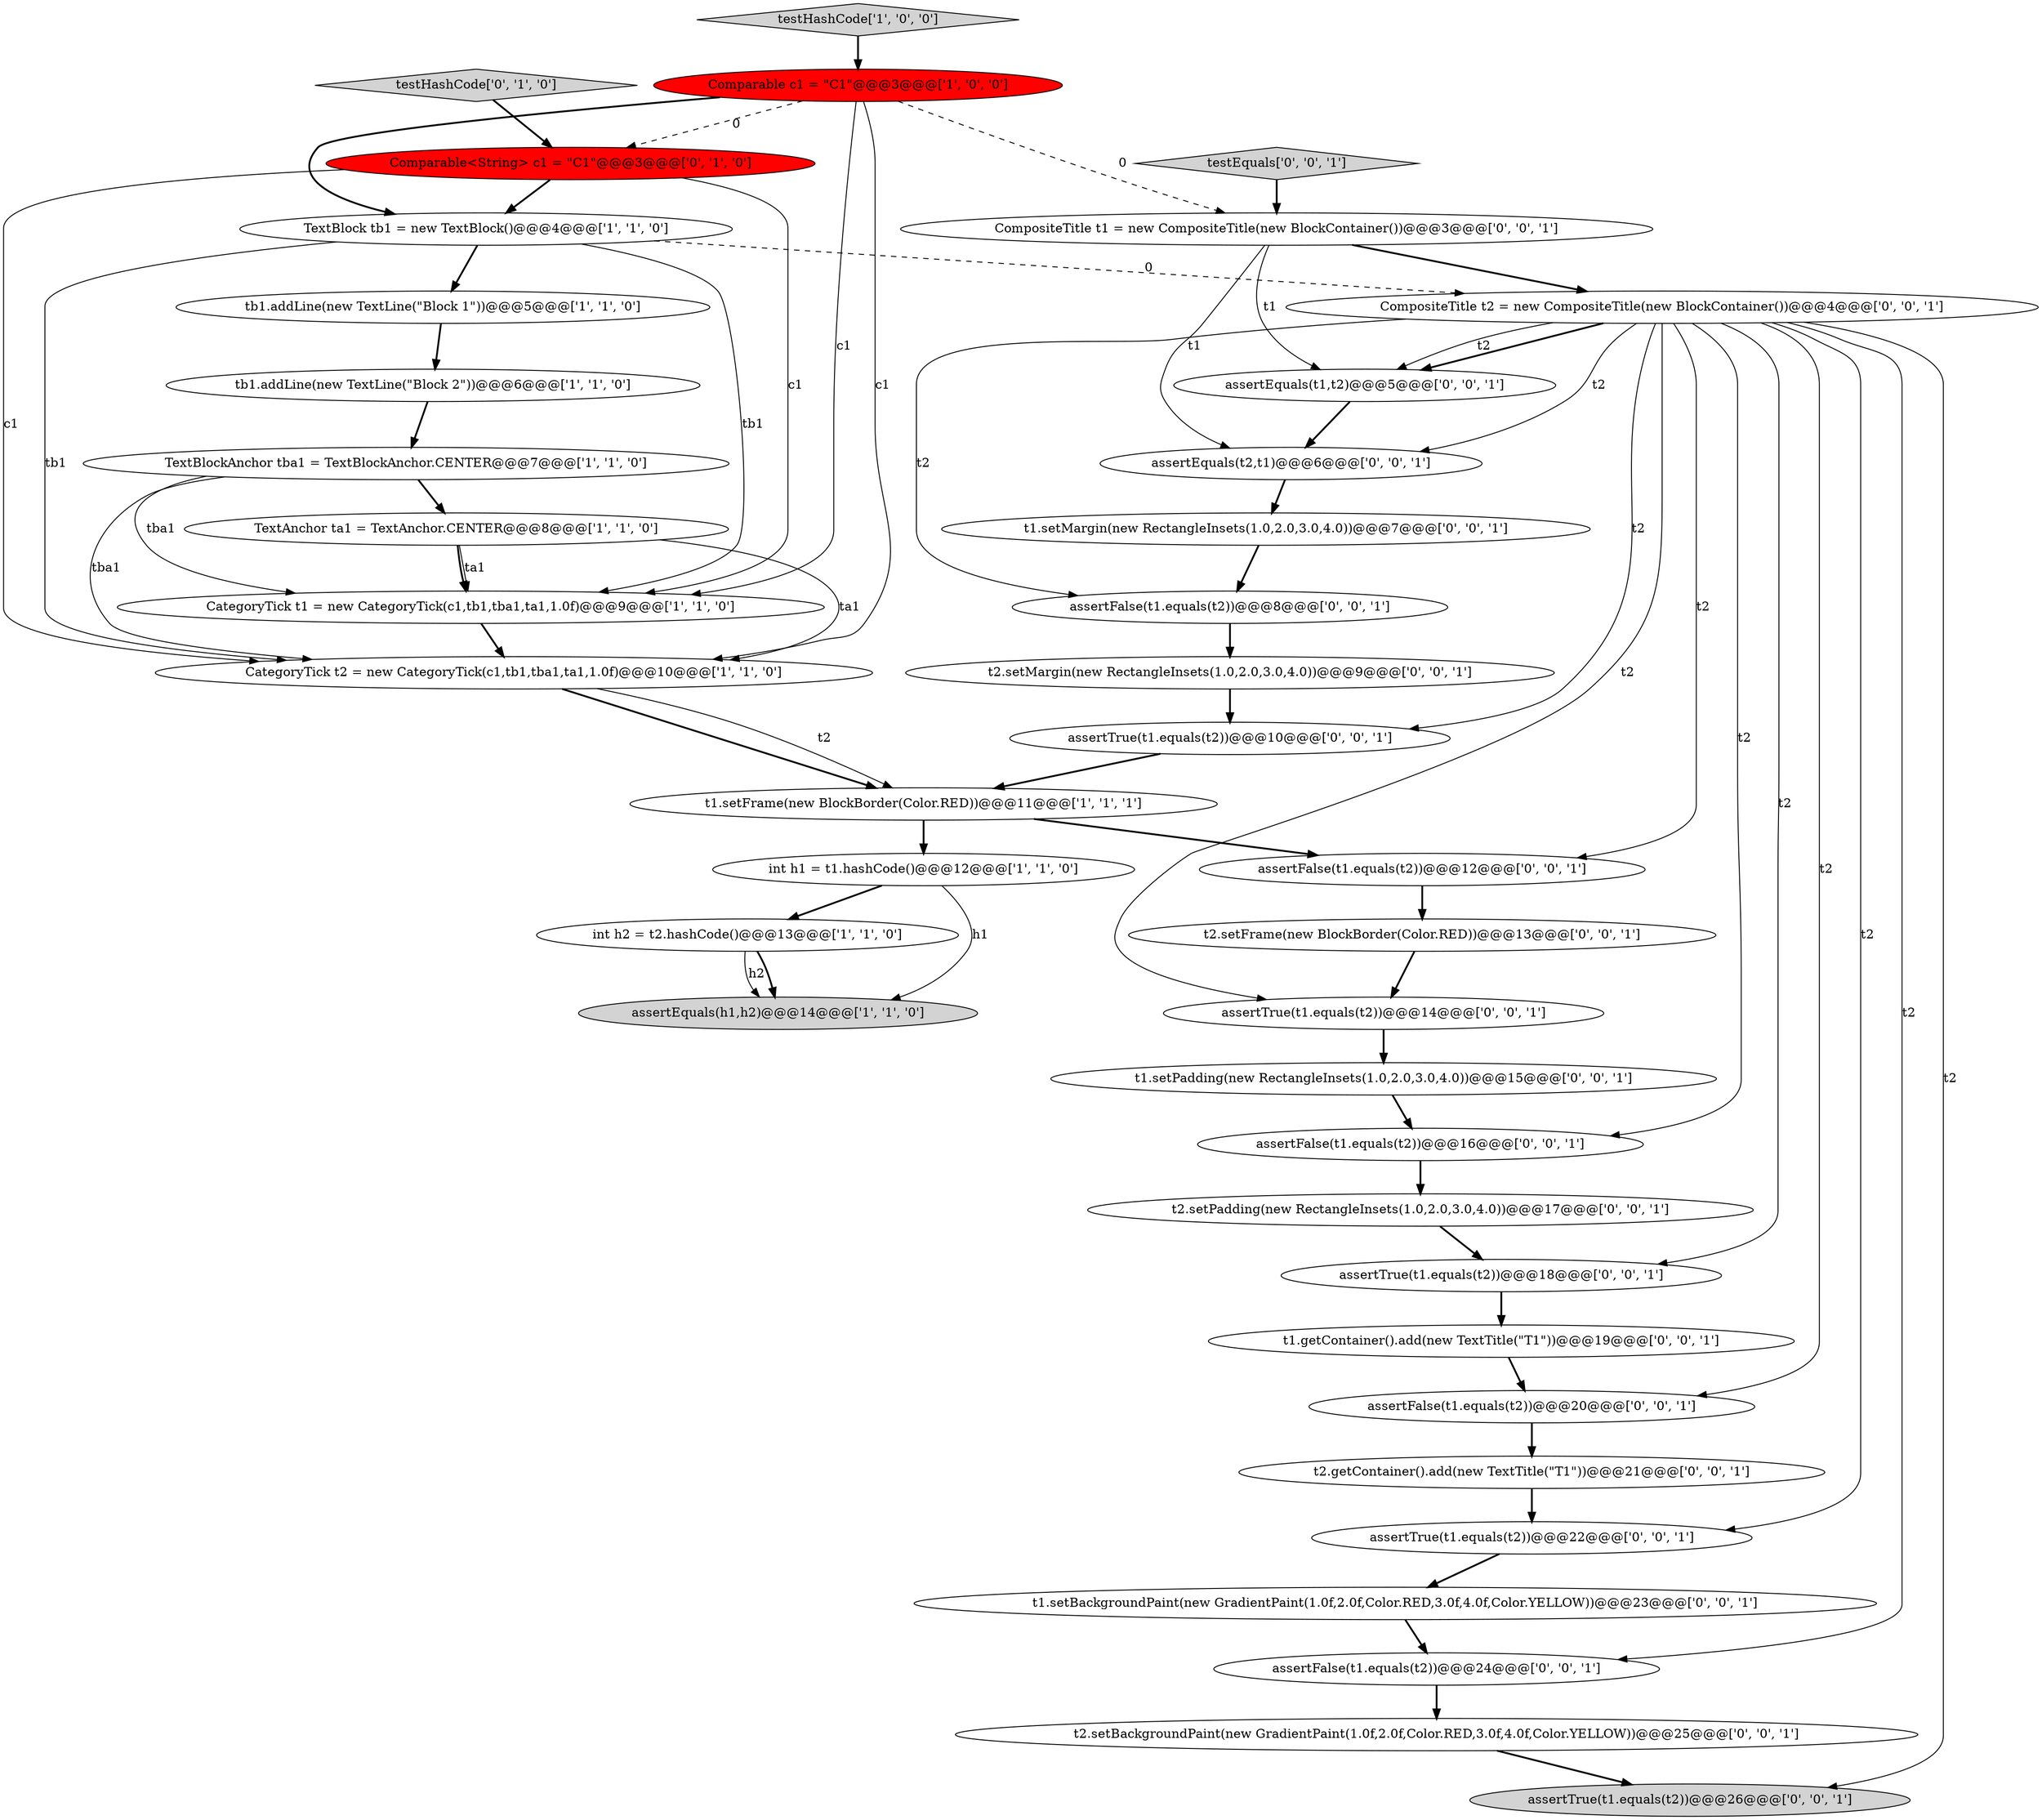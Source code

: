 digraph {
31 [style = filled, label = "t1.setBackgroundPaint(new GradientPaint(1.0f,2.0f,Color.RED,3.0f,4.0f,Color.YELLOW))@@@23@@@['0', '0', '1']", fillcolor = white, shape = ellipse image = "AAA0AAABBB3BBB"];
38 [style = filled, label = "assertTrue(t1.equals(t2))@@@26@@@['0', '0', '1']", fillcolor = lightgray, shape = ellipse image = "AAA0AAABBB3BBB"];
1 [style = filled, label = "int h2 = t2.hashCode()@@@13@@@['1', '1', '0']", fillcolor = white, shape = ellipse image = "AAA0AAABBB1BBB"];
15 [style = filled, label = "t2.setMargin(new RectangleInsets(1.0,2.0,3.0,4.0))@@@9@@@['0', '0', '1']", fillcolor = white, shape = ellipse image = "AAA0AAABBB3BBB"];
20 [style = filled, label = "assertEquals(t2,t1)@@@6@@@['0', '0', '1']", fillcolor = white, shape = ellipse image = "AAA0AAABBB3BBB"];
35 [style = filled, label = "assertFalse(t1.equals(t2))@@@16@@@['0', '0', '1']", fillcolor = white, shape = ellipse image = "AAA0AAABBB3BBB"];
11 [style = filled, label = "Comparable c1 = \"C1\"@@@3@@@['1', '0', '0']", fillcolor = red, shape = ellipse image = "AAA1AAABBB1BBB"];
12 [style = filled, label = "TextBlock tb1 = new TextBlock()@@@4@@@['1', '1', '0']", fillcolor = white, shape = ellipse image = "AAA0AAABBB1BBB"];
13 [style = filled, label = "Comparable<String> c1 = \"C1\"@@@3@@@['0', '1', '0']", fillcolor = red, shape = ellipse image = "AAA1AAABBB2BBB"];
3 [style = filled, label = "tb1.addLine(new TextLine(\"Block 2\"))@@@6@@@['1', '1', '0']", fillcolor = white, shape = ellipse image = "AAA0AAABBB1BBB"];
18 [style = filled, label = "assertEquals(t1,t2)@@@5@@@['0', '0', '1']", fillcolor = white, shape = ellipse image = "AAA0AAABBB3BBB"];
36 [style = filled, label = "assertFalse(t1.equals(t2))@@@12@@@['0', '0', '1']", fillcolor = white, shape = ellipse image = "AAA0AAABBB3BBB"];
17 [style = filled, label = "t2.setBackgroundPaint(new GradientPaint(1.0f,2.0f,Color.RED,3.0f,4.0f,Color.YELLOW))@@@25@@@['0', '0', '1']", fillcolor = white, shape = ellipse image = "AAA0AAABBB3BBB"];
37 [style = filled, label = "t2.getContainer().add(new TextTitle(\"T1\"))@@@21@@@['0', '0', '1']", fillcolor = white, shape = ellipse image = "AAA0AAABBB3BBB"];
10 [style = filled, label = "tb1.addLine(new TextLine(\"Block 1\"))@@@5@@@['1', '1', '0']", fillcolor = white, shape = ellipse image = "AAA0AAABBB1BBB"];
2 [style = filled, label = "TextAnchor ta1 = TextAnchor.CENTER@@@8@@@['1', '1', '0']", fillcolor = white, shape = ellipse image = "AAA0AAABBB1BBB"];
19 [style = filled, label = "t1.setMargin(new RectangleInsets(1.0,2.0,3.0,4.0))@@@7@@@['0', '0', '1']", fillcolor = white, shape = ellipse image = "AAA0AAABBB3BBB"];
30 [style = filled, label = "t1.setPadding(new RectangleInsets(1.0,2.0,3.0,4.0))@@@15@@@['0', '0', '1']", fillcolor = white, shape = ellipse image = "AAA0AAABBB3BBB"];
21 [style = filled, label = "CompositeTitle t2 = new CompositeTitle(new BlockContainer())@@@4@@@['0', '0', '1']", fillcolor = white, shape = ellipse image = "AAA0AAABBB3BBB"];
29 [style = filled, label = "assertTrue(t1.equals(t2))@@@22@@@['0', '0', '1']", fillcolor = white, shape = ellipse image = "AAA0AAABBB3BBB"];
8 [style = filled, label = "assertEquals(h1,h2)@@@14@@@['1', '1', '0']", fillcolor = lightgray, shape = ellipse image = "AAA0AAABBB1BBB"];
4 [style = filled, label = "CategoryTick t2 = new CategoryTick(c1,tb1,tba1,ta1,1.0f)@@@10@@@['1', '1', '0']", fillcolor = white, shape = ellipse image = "AAA0AAABBB1BBB"];
9 [style = filled, label = "int h1 = t1.hashCode()@@@12@@@['1', '1', '0']", fillcolor = white, shape = ellipse image = "AAA0AAABBB1BBB"];
5 [style = filled, label = "testHashCode['1', '0', '0']", fillcolor = lightgray, shape = diamond image = "AAA0AAABBB1BBB"];
6 [style = filled, label = "TextBlockAnchor tba1 = TextBlockAnchor.CENTER@@@7@@@['1', '1', '0']", fillcolor = white, shape = ellipse image = "AAA0AAABBB1BBB"];
27 [style = filled, label = "assertTrue(t1.equals(t2))@@@18@@@['0', '0', '1']", fillcolor = white, shape = ellipse image = "AAA0AAABBB3BBB"];
25 [style = filled, label = "t2.setPadding(new RectangleInsets(1.0,2.0,3.0,4.0))@@@17@@@['0', '0', '1']", fillcolor = white, shape = ellipse image = "AAA0AAABBB3BBB"];
0 [style = filled, label = "t1.setFrame(new BlockBorder(Color.RED))@@@11@@@['1', '1', '1']", fillcolor = white, shape = ellipse image = "AAA0AAABBB1BBB"];
34 [style = filled, label = "t1.getContainer().add(new TextTitle(\"T1\"))@@@19@@@['0', '0', '1']", fillcolor = white, shape = ellipse image = "AAA0AAABBB3BBB"];
7 [style = filled, label = "CategoryTick t1 = new CategoryTick(c1,tb1,tba1,ta1,1.0f)@@@9@@@['1', '1', '0']", fillcolor = white, shape = ellipse image = "AAA0AAABBB1BBB"];
28 [style = filled, label = "t2.setFrame(new BlockBorder(Color.RED))@@@13@@@['0', '0', '1']", fillcolor = white, shape = ellipse image = "AAA0AAABBB3BBB"];
22 [style = filled, label = "assertFalse(t1.equals(t2))@@@24@@@['0', '0', '1']", fillcolor = white, shape = ellipse image = "AAA0AAABBB3BBB"];
23 [style = filled, label = "assertFalse(t1.equals(t2))@@@8@@@['0', '0', '1']", fillcolor = white, shape = ellipse image = "AAA0AAABBB3BBB"];
32 [style = filled, label = "testEquals['0', '0', '1']", fillcolor = lightgray, shape = diamond image = "AAA0AAABBB3BBB"];
26 [style = filled, label = "assertFalse(t1.equals(t2))@@@20@@@['0', '0', '1']", fillcolor = white, shape = ellipse image = "AAA0AAABBB3BBB"];
33 [style = filled, label = "CompositeTitle t1 = new CompositeTitle(new BlockContainer())@@@3@@@['0', '0', '1']", fillcolor = white, shape = ellipse image = "AAA0AAABBB3BBB"];
24 [style = filled, label = "assertTrue(t1.equals(t2))@@@10@@@['0', '0', '1']", fillcolor = white, shape = ellipse image = "AAA0AAABBB3BBB"];
16 [style = filled, label = "assertTrue(t1.equals(t2))@@@14@@@['0', '0', '1']", fillcolor = white, shape = ellipse image = "AAA0AAABBB3BBB"];
14 [style = filled, label = "testHashCode['0', '1', '0']", fillcolor = lightgray, shape = diamond image = "AAA0AAABBB2BBB"];
1->8 [style = solid, label="h2"];
6->4 [style = solid, label="tba1"];
21->20 [style = solid, label="t2"];
0->9 [style = bold, label=""];
1->8 [style = bold, label=""];
31->22 [style = bold, label=""];
21->36 [style = solid, label="t2"];
33->18 [style = solid, label="t1"];
2->7 [style = solid, label="ta1"];
24->0 [style = bold, label=""];
11->33 [style = dashed, label="0"];
29->31 [style = bold, label=""];
23->15 [style = bold, label=""];
36->28 [style = bold, label=""];
37->29 [style = bold, label=""];
21->38 [style = solid, label="t2"];
13->7 [style = solid, label="c1"];
3->6 [style = bold, label=""];
10->3 [style = bold, label=""];
11->12 [style = bold, label=""];
11->4 [style = solid, label="c1"];
7->4 [style = bold, label=""];
21->27 [style = solid, label="t2"];
21->35 [style = solid, label="t2"];
28->16 [style = bold, label=""];
21->18 [style = bold, label=""];
32->33 [style = bold, label=""];
12->21 [style = dashed, label="0"];
0->36 [style = bold, label=""];
4->0 [style = bold, label=""];
2->4 [style = solid, label="ta1"];
6->2 [style = bold, label=""];
35->25 [style = bold, label=""];
17->38 [style = bold, label=""];
21->16 [style = solid, label="t2"];
25->27 [style = bold, label=""];
18->20 [style = bold, label=""];
11->13 [style = dashed, label="0"];
12->10 [style = bold, label=""];
11->7 [style = solid, label="c1"];
13->12 [style = bold, label=""];
27->34 [style = bold, label=""];
30->35 [style = bold, label=""];
21->29 [style = solid, label="t2"];
21->22 [style = solid, label="t2"];
21->26 [style = solid, label="t2"];
34->26 [style = bold, label=""];
19->23 [style = bold, label=""];
15->24 [style = bold, label=""];
16->30 [style = bold, label=""];
13->4 [style = solid, label="c1"];
4->0 [style = solid, label="t2"];
22->17 [style = bold, label=""];
21->23 [style = solid, label="t2"];
26->37 [style = bold, label=""];
5->11 [style = bold, label=""];
2->7 [style = bold, label=""];
14->13 [style = bold, label=""];
9->1 [style = bold, label=""];
33->21 [style = bold, label=""];
20->19 [style = bold, label=""];
33->20 [style = solid, label="t1"];
21->24 [style = solid, label="t2"];
12->7 [style = solid, label="tb1"];
12->4 [style = solid, label="tb1"];
6->7 [style = solid, label="tba1"];
9->8 [style = solid, label="h1"];
21->18 [style = solid, label="t2"];
}
